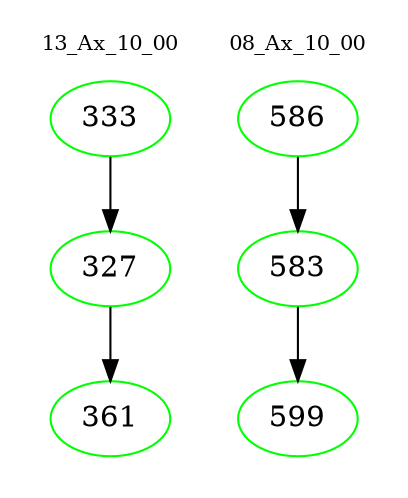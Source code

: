 digraph{
subgraph cluster_0 {
color = white
label = "13_Ax_10_00";
fontsize=10;
T0_333 [label="333", color="green"]
T0_333 -> T0_327 [color="black"]
T0_327 [label="327", color="green"]
T0_327 -> T0_361 [color="black"]
T0_361 [label="361", color="green"]
}
subgraph cluster_1 {
color = white
label = "08_Ax_10_00";
fontsize=10;
T1_586 [label="586", color="green"]
T1_586 -> T1_583 [color="black"]
T1_583 [label="583", color="green"]
T1_583 -> T1_599 [color="black"]
T1_599 [label="599", color="green"]
}
}
